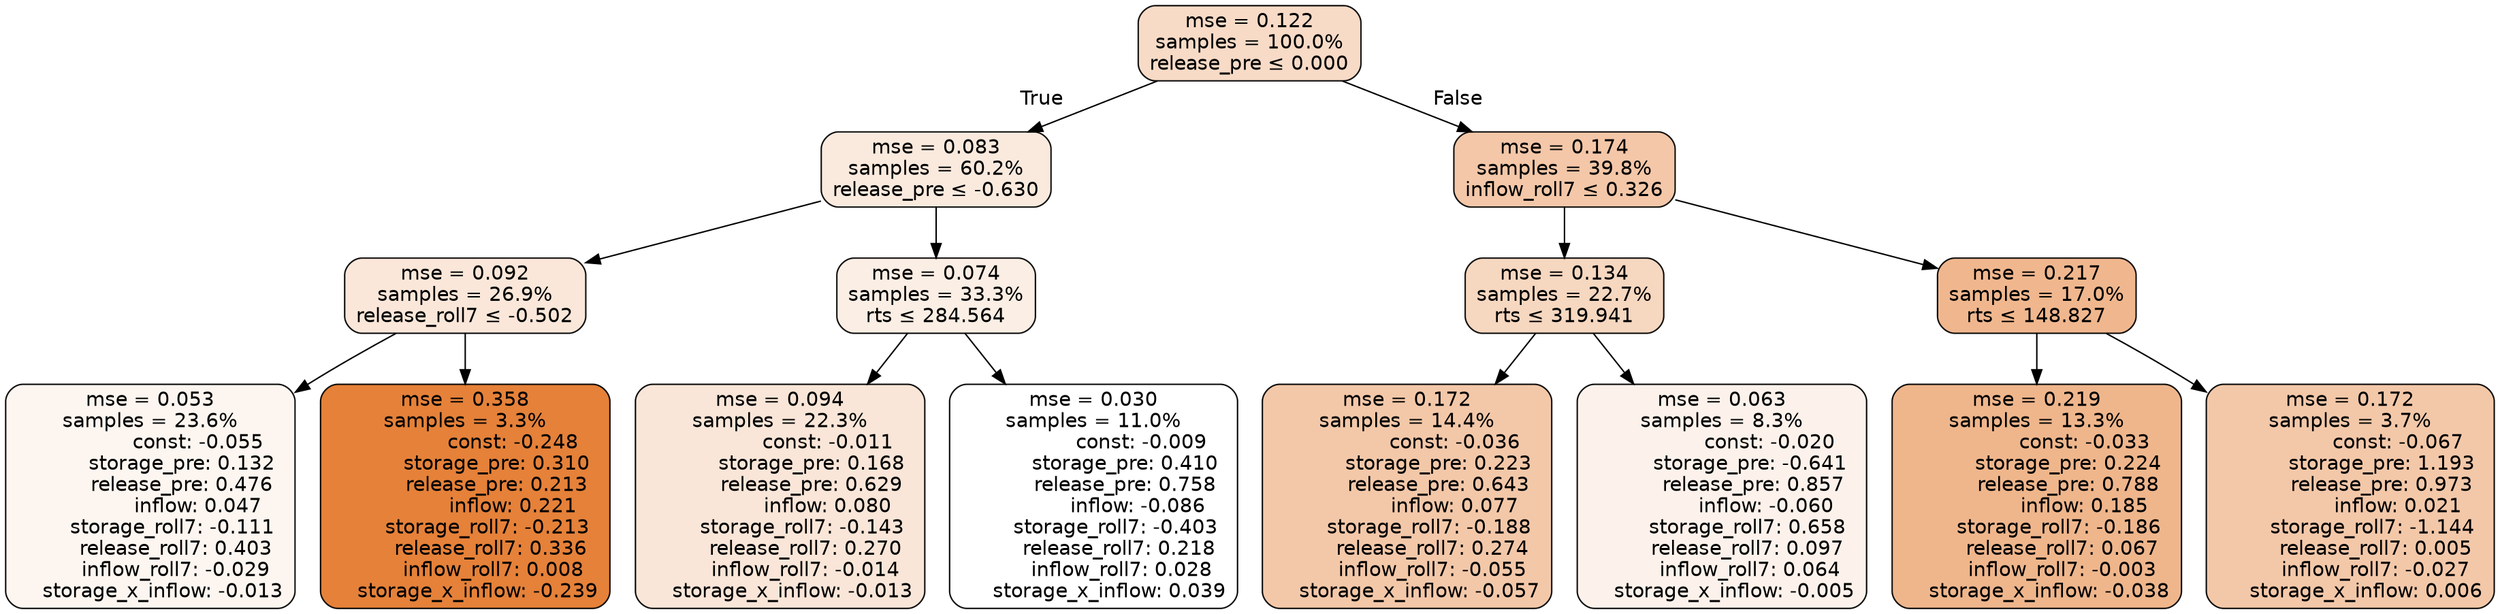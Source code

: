 digraph tree {
bgcolor="transparent"
node [shape=rectangle, style="filled, rounded", color="black", fontname=helvetica] ;
edge [fontname=helvetica] ;
	"0" [label="mse = 0.122
samples = 100.0%
release_pre &le; 0.000", fillcolor="#f7dbc7"]
	"1" [label="mse = 0.083
samples = 60.2%
release_pre &le; -0.630", fillcolor="#faeade"]
	"2" [label="mse = 0.092
samples = 26.9%
release_roll7 &le; -0.502", fillcolor="#fae7d9"]
	"3" [label="mse = 0.053
samples = 23.6%
               const: -0.055
          storage_pre: 0.132
          release_pre: 0.476
               inflow: 0.047
       storage_roll7: -0.111
        release_roll7: 0.403
        inflow_roll7: -0.029
    storage_x_inflow: -0.013", fillcolor="#fdf6f0"]
	"4" [label="mse = 0.358
samples = 3.3%
               const: -0.248
          storage_pre: 0.310
          release_pre: 0.213
               inflow: 0.221
       storage_roll7: -0.213
        release_roll7: 0.336
         inflow_roll7: 0.008
    storage_x_inflow: -0.239", fillcolor="#e58139"]
	"5" [label="mse = 0.074
samples = 33.3%
rts &le; 284.564", fillcolor="#fbeee4"]
	"6" [label="mse = 0.094
samples = 22.3%
               const: -0.011
          storage_pre: 0.168
          release_pre: 0.629
               inflow: 0.080
       storage_roll7: -0.143
        release_roll7: 0.270
        inflow_roll7: -0.014
    storage_x_inflow: -0.013", fillcolor="#f9e6d8"]
	"7" [label="mse = 0.030
samples = 11.0%
               const: -0.009
          storage_pre: 0.410
          release_pre: 0.758
              inflow: -0.086
       storage_roll7: -0.403
        release_roll7: 0.218
         inflow_roll7: 0.028
     storage_x_inflow: 0.039", fillcolor="#ffffff"]
	"8" [label="mse = 0.174
samples = 39.8%
inflow_roll7 &le; 0.326", fillcolor="#f3c7a8"]
	"9" [label="mse = 0.134
samples = 22.7%
rts &le; 319.941", fillcolor="#f6d7c0"]
	"10" [label="mse = 0.172
samples = 14.4%
               const: -0.036
          storage_pre: 0.223
          release_pre: 0.643
               inflow: 0.077
       storage_roll7: -0.188
        release_roll7: 0.274
        inflow_roll7: -0.055
    storage_x_inflow: -0.057", fillcolor="#f3c8a9"]
	"11" [label="mse = 0.063
samples = 8.3%
               const: -0.020
         storage_pre: -0.641
          release_pre: 0.857
              inflow: -0.060
        storage_roll7: 0.658
        release_roll7: 0.097
         inflow_roll7: 0.064
    storage_x_inflow: -0.005", fillcolor="#fcf2eb"]
	"12" [label="mse = 0.217
samples = 17.0%
rts &le; 148.827", fillcolor="#f0b78e"]
	"13" [label="mse = 0.219
samples = 13.3%
               const: -0.033
          storage_pre: 0.224
          release_pre: 0.788
               inflow: 0.185
       storage_roll7: -0.186
        release_roll7: 0.067
        inflow_roll7: -0.003
    storage_x_inflow: -0.038", fillcolor="#efb68c"]
	"14" [label="mse = 0.172
samples = 3.7%
               const: -0.067
          storage_pre: 1.193
          release_pre: 0.973
               inflow: 0.021
       storage_roll7: -1.144
        release_roll7: 0.005
        inflow_roll7: -0.027
     storage_x_inflow: 0.006", fillcolor="#f3c8a9"]

	"0" -> "1" [labeldistance=2.5, labelangle=45, headlabel="True"]
	"1" -> "2"
	"2" -> "3"
	"2" -> "4"
	"1" -> "5"
	"5" -> "6"
	"5" -> "7"
	"0" -> "8" [labeldistance=2.5, labelangle=-45, headlabel="False"]
	"8" -> "9"
	"9" -> "10"
	"9" -> "11"
	"8" -> "12"
	"12" -> "13"
	"12" -> "14"
}